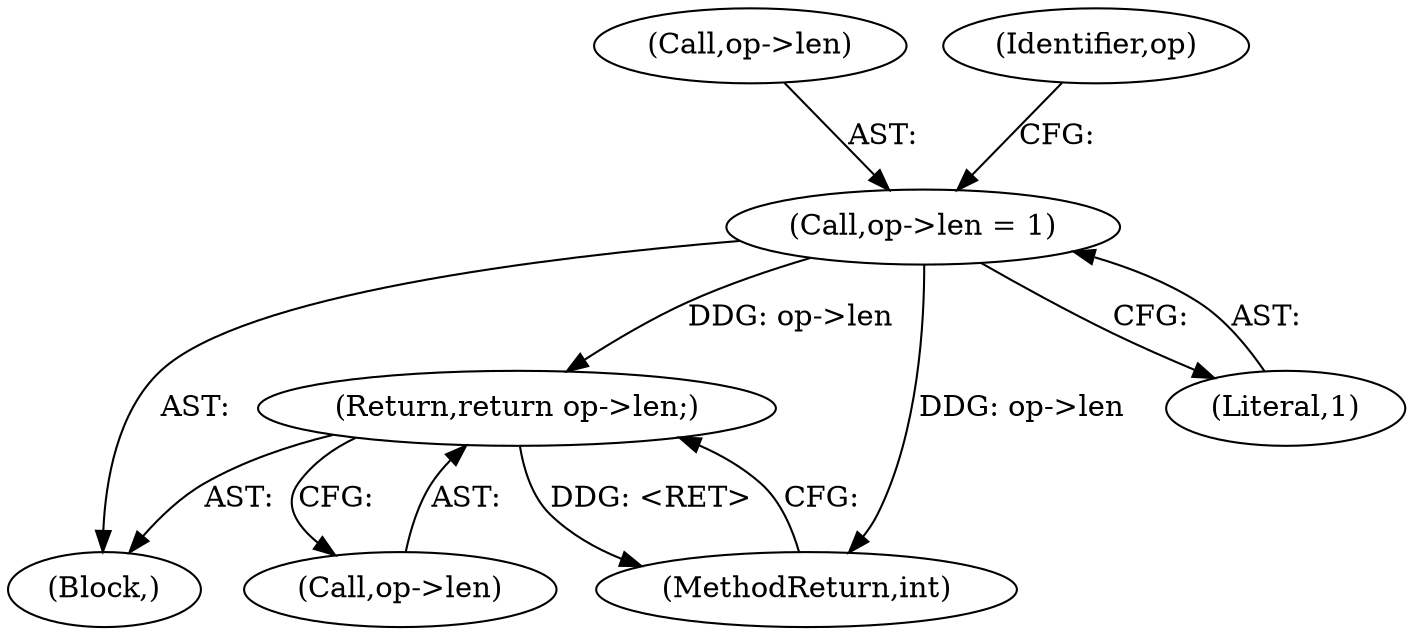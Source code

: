 digraph "0_radare2_bd276ef2fd8ac3401e65be7c126a43175ccfbcd7@pointer" {
"1001082" [label="(Call,op->len = 1)"];
"1001093" [label="(Return,return op->len;)"];
"1001083" [label="(Call,op->len)"];
"1000104" [label="(Block,)"];
"1001093" [label="(Return,return op->len;)"];
"1001086" [label="(Literal,1)"];
"1001094" [label="(Call,op->len)"];
"1001089" [label="(Identifier,op)"];
"1001082" [label="(Call,op->len = 1)"];
"1001097" [label="(MethodReturn,int)"];
"1001082" -> "1000104"  [label="AST: "];
"1001082" -> "1001086"  [label="CFG: "];
"1001083" -> "1001082"  [label="AST: "];
"1001086" -> "1001082"  [label="AST: "];
"1001089" -> "1001082"  [label="CFG: "];
"1001082" -> "1001097"  [label="DDG: op->len"];
"1001082" -> "1001093"  [label="DDG: op->len"];
"1001093" -> "1000104"  [label="AST: "];
"1001093" -> "1001094"  [label="CFG: "];
"1001094" -> "1001093"  [label="AST: "];
"1001097" -> "1001093"  [label="CFG: "];
"1001093" -> "1001097"  [label="DDG: <RET>"];
}
